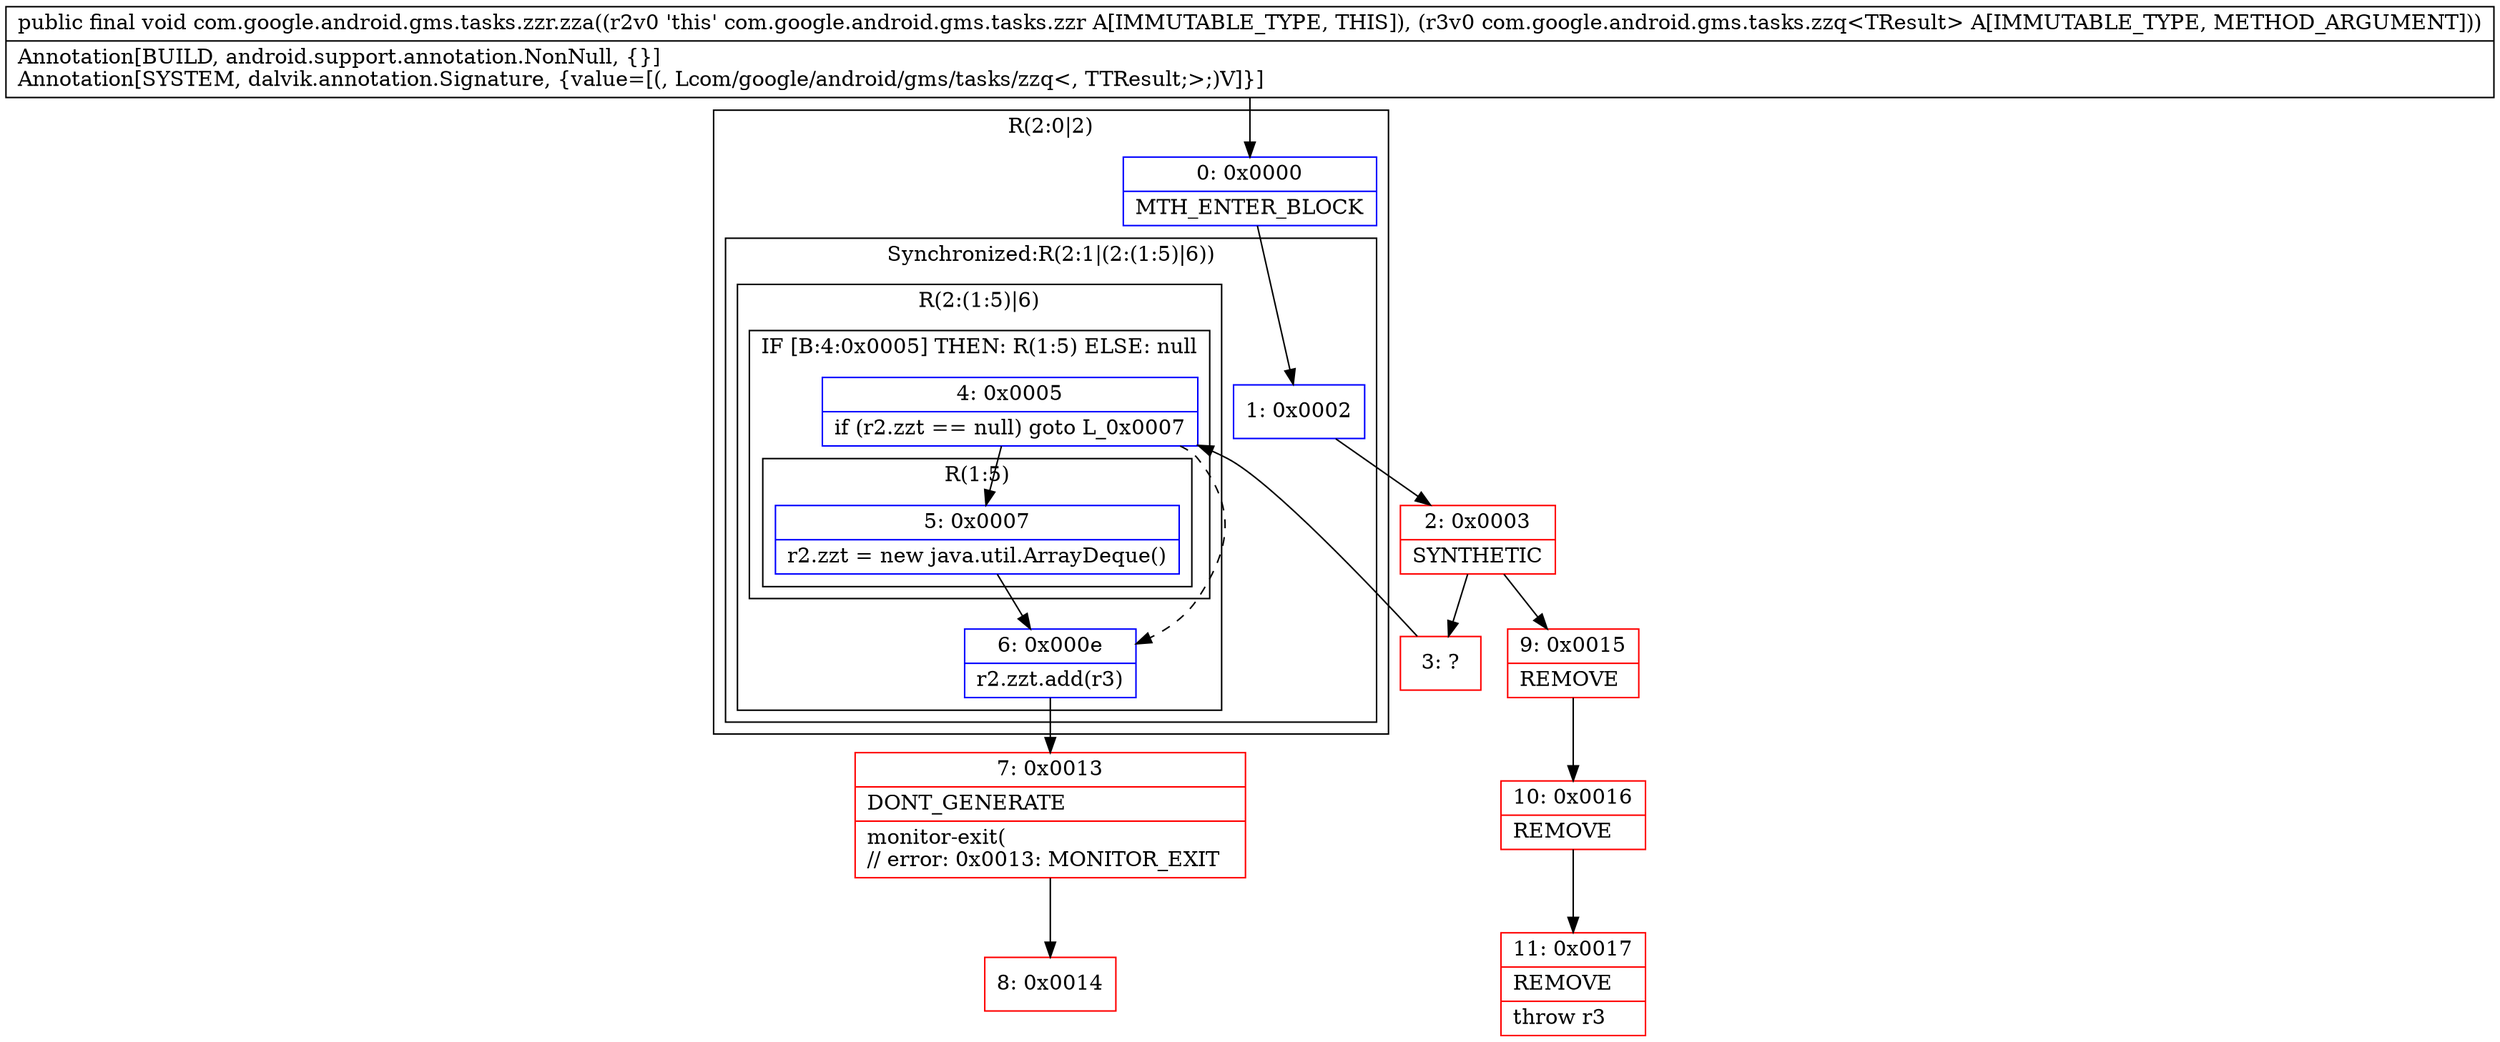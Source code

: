 digraph "CFG forcom.google.android.gms.tasks.zzr.zza(Lcom\/google\/android\/gms\/tasks\/zzq;)V" {
subgraph cluster_Region_74953098 {
label = "R(2:0|2)";
node [shape=record,color=blue];
Node_0 [shape=record,label="{0\:\ 0x0000|MTH_ENTER_BLOCK\l}"];
subgraph cluster_SynchronizedRegion_922128432 {
label = "Synchronized:R(2:1|(2:(1:5)|6))";
node [shape=record,color=blue];
Node_1 [shape=record,label="{1\:\ 0x0002}"];
subgraph cluster_Region_1956472567 {
label = "R(2:(1:5)|6)";
node [shape=record,color=blue];
subgraph cluster_IfRegion_1364016402 {
label = "IF [B:4:0x0005] THEN: R(1:5) ELSE: null";
node [shape=record,color=blue];
Node_4 [shape=record,label="{4\:\ 0x0005|if (r2.zzt == null) goto L_0x0007\l}"];
subgraph cluster_Region_1745829200 {
label = "R(1:5)";
node [shape=record,color=blue];
Node_5 [shape=record,label="{5\:\ 0x0007|r2.zzt = new java.util.ArrayDeque()\l}"];
}
}
Node_6 [shape=record,label="{6\:\ 0x000e|r2.zzt.add(r3)\l}"];
}
}
}
Node_2 [shape=record,color=red,label="{2\:\ 0x0003|SYNTHETIC\l}"];
Node_3 [shape=record,color=red,label="{3\:\ ?}"];
Node_7 [shape=record,color=red,label="{7\:\ 0x0013|DONT_GENERATE\l|monitor\-exit(\l\/\/ error: 0x0013: MONITOR_EXIT  \l}"];
Node_8 [shape=record,color=red,label="{8\:\ 0x0014}"];
Node_9 [shape=record,color=red,label="{9\:\ 0x0015|REMOVE\l}"];
Node_10 [shape=record,color=red,label="{10\:\ 0x0016|REMOVE\l}"];
Node_11 [shape=record,color=red,label="{11\:\ 0x0017|REMOVE\l|throw r3\l}"];
MethodNode[shape=record,label="{public final void com.google.android.gms.tasks.zzr.zza((r2v0 'this' com.google.android.gms.tasks.zzr A[IMMUTABLE_TYPE, THIS]), (r3v0 com.google.android.gms.tasks.zzq\<TResult\> A[IMMUTABLE_TYPE, METHOD_ARGUMENT]))  | Annotation[BUILD, android.support.annotation.NonNull, \{\}]\lAnnotation[SYSTEM, dalvik.annotation.Signature, \{value=[(, Lcom\/google\/android\/gms\/tasks\/zzq\<, TTResult;\>;)V]\}]\l}"];
MethodNode -> Node_0;
Node_0 -> Node_1;
Node_1 -> Node_2;
Node_4 -> Node_5;
Node_4 -> Node_6[style=dashed];
Node_5 -> Node_6;
Node_6 -> Node_7;
Node_2 -> Node_3;
Node_2 -> Node_9;
Node_3 -> Node_4;
Node_7 -> Node_8;
Node_9 -> Node_10;
Node_10 -> Node_11;
}


